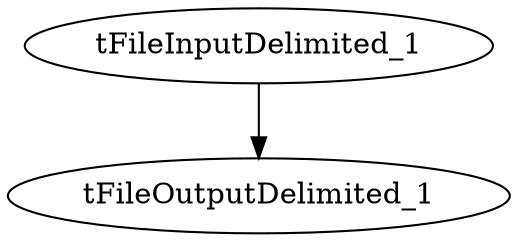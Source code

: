 digraph G {
  tFileInputDelimited_1 [ label="tFileInputDelimited_1" ];
  tFileOutputDelimited_1 [ label="tFileOutputDelimited_1" ];
  tFileInputDelimited_1 -> tFileOutputDelimited_1;
}
